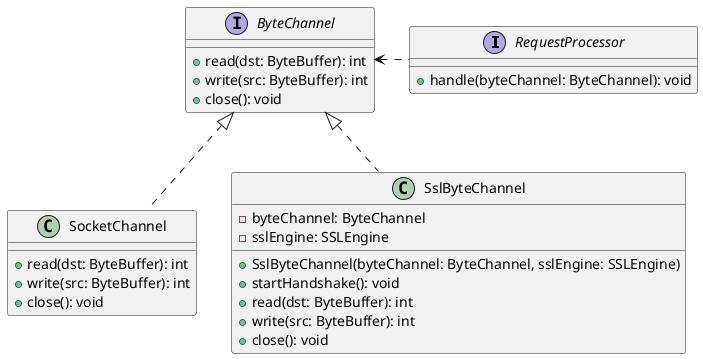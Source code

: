 @startuml
'https://plantuml.com/class-diagram

interface RequestProcessor {
+ handle(byteChannel: ByteChannel): void
}

interface ByteChannel {
+ read(dst: ByteBuffer): int
+ write(src: ByteBuffer): int
+ close(): void
}

class SocketChannel implements ByteChannel {
+ read(dst: ByteBuffer): int
+ write(src: ByteBuffer): int
+ close(): void
}


class SslByteChannel implements ByteChannel {
- byteChannel: ByteChannel
- sslEngine: SSLEngine
+ SslByteChannel(byteChannel: ByteChannel, sslEngine: SSLEngine)
+ startHandshake(): void
+ read(dst: ByteBuffer): int
+ write(src: ByteBuffer): int
+ close(): void
}

'dependencies:
ByteChannel <.  RequestProcessor

@enduml